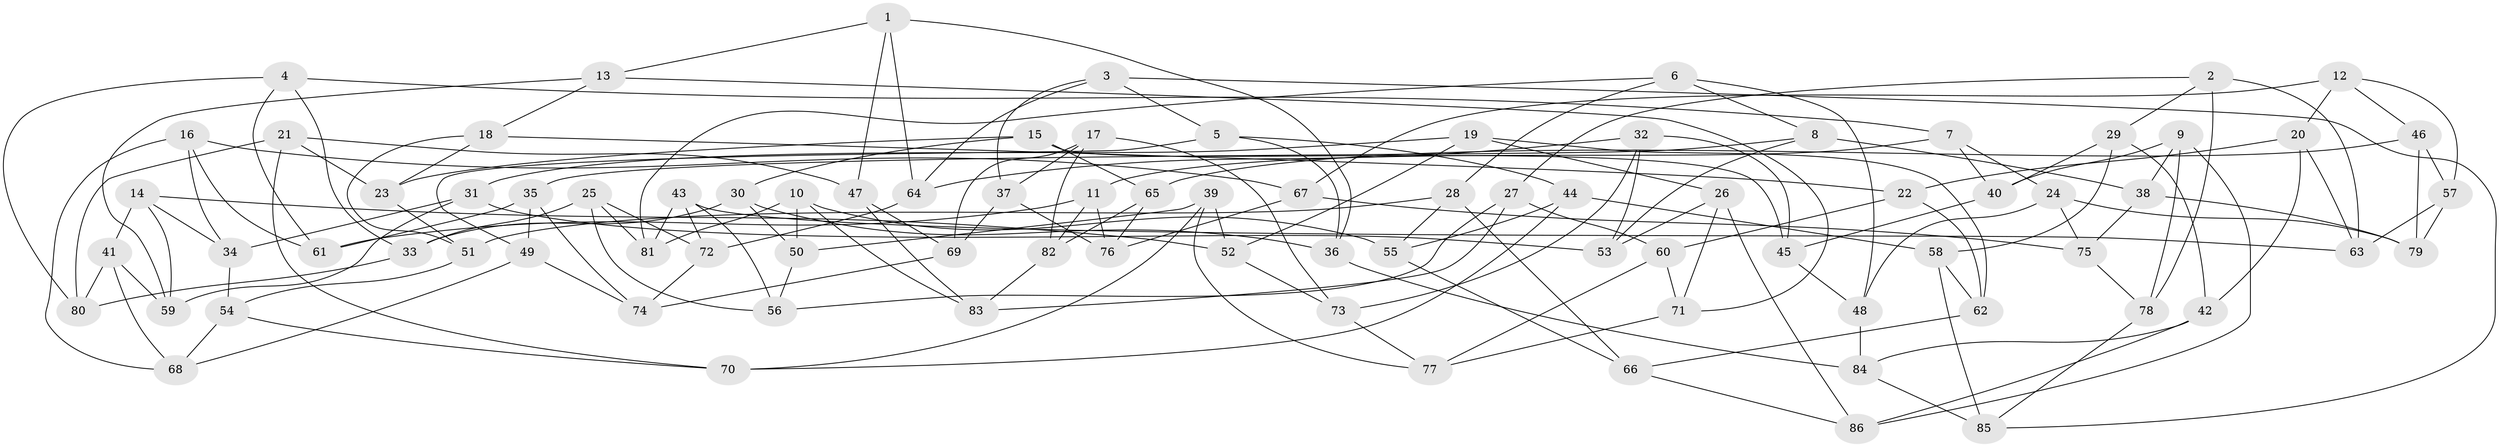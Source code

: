 // coarse degree distribution, {6: 0.12, 14: 0.04, 7: 0.36, 8: 0.08, 11: 0.08, 3: 0.08, 4: 0.12, 10: 0.04, 5: 0.04, 2: 0.04}
// Generated by graph-tools (version 1.1) at 2025/20/03/04/25 18:20:30]
// undirected, 86 vertices, 172 edges
graph export_dot {
graph [start="1"]
  node [color=gray90,style=filled];
  1;
  2;
  3;
  4;
  5;
  6;
  7;
  8;
  9;
  10;
  11;
  12;
  13;
  14;
  15;
  16;
  17;
  18;
  19;
  20;
  21;
  22;
  23;
  24;
  25;
  26;
  27;
  28;
  29;
  30;
  31;
  32;
  33;
  34;
  35;
  36;
  37;
  38;
  39;
  40;
  41;
  42;
  43;
  44;
  45;
  46;
  47;
  48;
  49;
  50;
  51;
  52;
  53;
  54;
  55;
  56;
  57;
  58;
  59;
  60;
  61;
  62;
  63;
  64;
  65;
  66;
  67;
  68;
  69;
  70;
  71;
  72;
  73;
  74;
  75;
  76;
  77;
  78;
  79;
  80;
  81;
  82;
  83;
  84;
  85;
  86;
  1 -- 36;
  1 -- 13;
  1 -- 64;
  1 -- 47;
  2 -- 63;
  2 -- 78;
  2 -- 27;
  2 -- 29;
  3 -- 85;
  3 -- 37;
  3 -- 64;
  3 -- 5;
  4 -- 7;
  4 -- 33;
  4 -- 80;
  4 -- 61;
  5 -- 49;
  5 -- 44;
  5 -- 36;
  6 -- 48;
  6 -- 28;
  6 -- 8;
  6 -- 81;
  7 -- 11;
  7 -- 40;
  7 -- 24;
  8 -- 38;
  8 -- 53;
  8 -- 35;
  9 -- 40;
  9 -- 38;
  9 -- 86;
  9 -- 78;
  10 -- 81;
  10 -- 50;
  10 -- 55;
  10 -- 83;
  11 -- 76;
  11 -- 82;
  11 -- 61;
  12 -- 20;
  12 -- 67;
  12 -- 57;
  12 -- 46;
  13 -- 59;
  13 -- 18;
  13 -- 71;
  14 -- 59;
  14 -- 41;
  14 -- 52;
  14 -- 34;
  15 -- 30;
  15 -- 65;
  15 -- 23;
  15 -- 45;
  16 -- 61;
  16 -- 34;
  16 -- 68;
  16 -- 67;
  17 -- 82;
  17 -- 37;
  17 -- 73;
  17 -- 69;
  18 -- 22;
  18 -- 51;
  18 -- 23;
  19 -- 26;
  19 -- 62;
  19 -- 52;
  19 -- 31;
  20 -- 42;
  20 -- 22;
  20 -- 63;
  21 -- 23;
  21 -- 47;
  21 -- 70;
  21 -- 80;
  22 -- 60;
  22 -- 62;
  23 -- 51;
  24 -- 79;
  24 -- 48;
  24 -- 75;
  25 -- 72;
  25 -- 81;
  25 -- 56;
  25 -- 33;
  26 -- 53;
  26 -- 71;
  26 -- 86;
  27 -- 60;
  27 -- 83;
  27 -- 56;
  28 -- 66;
  28 -- 55;
  28 -- 51;
  29 -- 42;
  29 -- 58;
  29 -- 40;
  30 -- 36;
  30 -- 50;
  30 -- 33;
  31 -- 53;
  31 -- 34;
  31 -- 59;
  32 -- 53;
  32 -- 64;
  32 -- 45;
  32 -- 73;
  33 -- 80;
  34 -- 54;
  35 -- 61;
  35 -- 74;
  35 -- 49;
  36 -- 84;
  37 -- 76;
  37 -- 69;
  38 -- 79;
  38 -- 75;
  39 -- 77;
  39 -- 50;
  39 -- 70;
  39 -- 52;
  40 -- 45;
  41 -- 59;
  41 -- 80;
  41 -- 68;
  42 -- 84;
  42 -- 86;
  43 -- 56;
  43 -- 63;
  43 -- 81;
  43 -- 72;
  44 -- 70;
  44 -- 55;
  44 -- 58;
  45 -- 48;
  46 -- 79;
  46 -- 65;
  46 -- 57;
  47 -- 69;
  47 -- 83;
  48 -- 84;
  49 -- 74;
  49 -- 68;
  50 -- 56;
  51 -- 54;
  52 -- 73;
  54 -- 70;
  54 -- 68;
  55 -- 66;
  57 -- 63;
  57 -- 79;
  58 -- 62;
  58 -- 85;
  60 -- 77;
  60 -- 71;
  62 -- 66;
  64 -- 72;
  65 -- 82;
  65 -- 76;
  66 -- 86;
  67 -- 76;
  67 -- 75;
  69 -- 74;
  71 -- 77;
  72 -- 74;
  73 -- 77;
  75 -- 78;
  78 -- 85;
  82 -- 83;
  84 -- 85;
}
